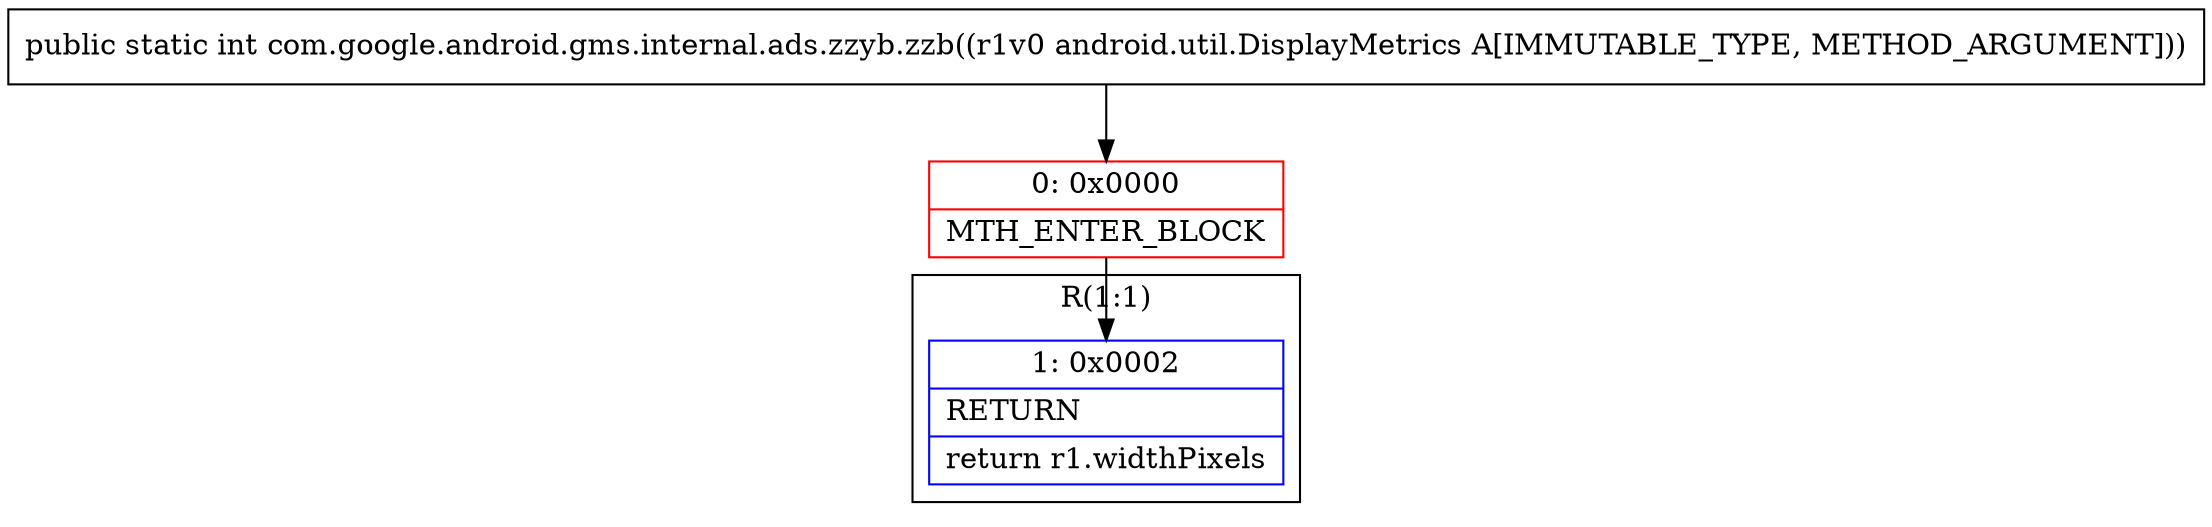 digraph "CFG forcom.google.android.gms.internal.ads.zzyb.zzb(Landroid\/util\/DisplayMetrics;)I" {
subgraph cluster_Region_98134422 {
label = "R(1:1)";
node [shape=record,color=blue];
Node_1 [shape=record,label="{1\:\ 0x0002|RETURN\l|return r1.widthPixels\l}"];
}
Node_0 [shape=record,color=red,label="{0\:\ 0x0000|MTH_ENTER_BLOCK\l}"];
MethodNode[shape=record,label="{public static int com.google.android.gms.internal.ads.zzyb.zzb((r1v0 android.util.DisplayMetrics A[IMMUTABLE_TYPE, METHOD_ARGUMENT])) }"];
MethodNode -> Node_0;
Node_0 -> Node_1;
}


